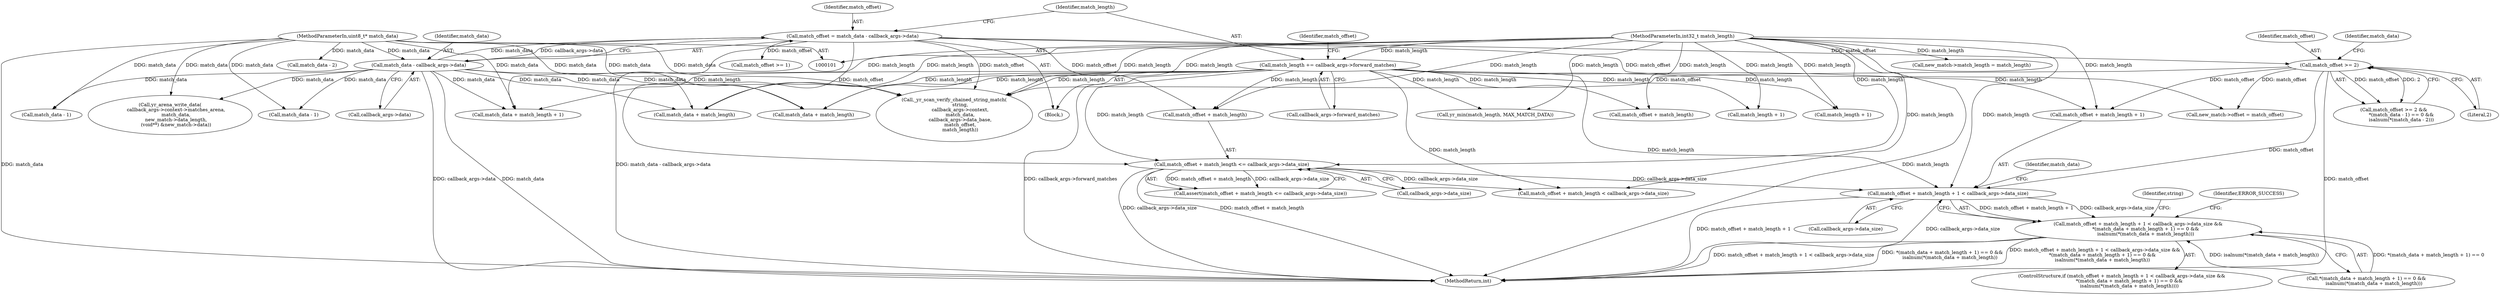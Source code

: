 digraph "0_yara_992480c30f75943e9cd6245bb2015c7737f9b661_0@pointer" {
"1000184" [label="(Call,match_offset + match_length + 1 < callback_args->data_size)"];
"1000165" [label="(Call,match_offset >= 2)"];
"1000133" [label="(Call,match_offset = match_data - callback_args->data)"];
"1000135" [label="(Call,match_data - callback_args->data)"];
"1000102" [label="(MethodParameterIn,uint8_t* match_data)"];
"1000103" [label="(MethodParameterIn,int32_t match_length)"];
"1000140" [label="(Call,match_length += callback_args->forward_matches)"];
"1000146" [label="(Call,match_offset + match_length <= callback_args->data_size)"];
"1000183" [label="(Call,match_offset + match_length + 1 < callback_args->data_size &&\n          *(match_data + match_length + 1) == 0 &&\n          isalnum(*(match_data + match_length)))"];
"1000234" [label="(Call,match_data + match_length)"];
"1000190" [label="(Call,callback_args->data_size)"];
"1000241" [label="(Identifier,string)"];
"1000136" [label="(Identifier,match_data)"];
"1000187" [label="(Call,match_length + 1)"];
"1000335" [label="(Call,new_match->match_length = match_length)"];
"1000183" [label="(Call,match_offset + match_length + 1 < callback_args->data_size &&\n          *(match_data + match_length + 1) == 0 &&\n          isalnum(*(match_data + match_length)))"];
"1000148" [label="(Identifier,match_offset)"];
"1000193" [label="(Call,*(match_data + match_length + 1) == 0 &&\n          isalnum(*(match_data + match_length)))"];
"1000184" [label="(Call,match_offset + match_length + 1 < callback_args->data_size)"];
"1000218" [label="(Call,match_data - 1)"];
"1000142" [label="(Call,callback_args->forward_matches)"];
"1000298" [label="(Call,yr_min(match_length, MAX_MATCH_DATA))"];
"1000302" [label="(Call,yr_arena_write_data(\n        callback_args->context->matches_arena,\n        match_data,\n        new_match->data_length,\n        (void**) &new_match->data))"];
"1000226" [label="(Call,match_offset + match_length)"];
"1000185" [label="(Call,match_offset + match_length + 1)"];
"1000102" [label="(MethodParameterIn,uint8_t* match_data)"];
"1000208" [label="(Identifier,ERROR_SUCCESS)"];
"1000196" [label="(Call,match_data + match_length + 1)"];
"1000133" [label="(Call,match_offset = match_data - callback_args->data)"];
"1000137" [label="(Call,callback_args->data)"];
"1000330" [label="(Call,new_match->offset = match_offset)"];
"1000166" [label="(Identifier,match_offset)"];
"1000134" [label="(Identifier,match_offset)"];
"1000140" [label="(Call,match_length += callback_args->forward_matches)"];
"1000363" [label="(MethodReturn,int)"];
"1000135" [label="(Call,match_data - callback_args->data)"];
"1000225" [label="(Call,match_offset + match_length < callback_args->data_size)"];
"1000204" [label="(Call,match_data + match_length)"];
"1000172" [label="(Identifier,match_data)"];
"1000165" [label="(Call,match_offset >= 2)"];
"1000141" [label="(Identifier,match_length)"];
"1000164" [label="(Call,match_offset >= 2 &&\n          *(match_data - 1) == 0 &&\n          isalnum(*(match_data - 2)))"];
"1000171" [label="(Call,match_data - 1)"];
"1000182" [label="(ControlStructure,if (match_offset + match_length + 1 < callback_args->data_size &&\n          *(match_data + match_length + 1) == 0 &&\n          isalnum(*(match_data + match_length))))"];
"1000150" [label="(Call,callback_args->data_size)"];
"1000106" [label="(Block,)"];
"1000198" [label="(Call,match_length + 1)"];
"1000167" [label="(Literal,2)"];
"1000145" [label="(Call,assert(match_offset + match_length <= callback_args->data_size))"];
"1000147" [label="(Call,match_offset + match_length)"];
"1000177" [label="(Call,match_data - 2)"];
"1000245" [label="(Call,_yr_scan_verify_chained_string_match(\n        string,\n        callback_args->context,\n        match_data,\n        callback_args->data_base,\n        match_offset,\n        match_length))"];
"1000103" [label="(MethodParameterIn,int32_t match_length)"];
"1000146" [label="(Call,match_offset + match_length <= callback_args->data_size)"];
"1000197" [label="(Identifier,match_data)"];
"1000213" [label="(Call,match_offset >= 1)"];
"1000184" -> "1000183"  [label="AST: "];
"1000184" -> "1000190"  [label="CFG: "];
"1000185" -> "1000184"  [label="AST: "];
"1000190" -> "1000184"  [label="AST: "];
"1000197" -> "1000184"  [label="CFG: "];
"1000183" -> "1000184"  [label="CFG: "];
"1000184" -> "1000363"  [label="DDG: match_offset + match_length + 1"];
"1000184" -> "1000363"  [label="DDG: callback_args->data_size"];
"1000184" -> "1000183"  [label="DDG: match_offset + match_length + 1"];
"1000184" -> "1000183"  [label="DDG: callback_args->data_size"];
"1000165" -> "1000184"  [label="DDG: match_offset"];
"1000103" -> "1000184"  [label="DDG: match_length"];
"1000140" -> "1000184"  [label="DDG: match_length"];
"1000146" -> "1000184"  [label="DDG: callback_args->data_size"];
"1000165" -> "1000164"  [label="AST: "];
"1000165" -> "1000167"  [label="CFG: "];
"1000166" -> "1000165"  [label="AST: "];
"1000167" -> "1000165"  [label="AST: "];
"1000172" -> "1000165"  [label="CFG: "];
"1000164" -> "1000165"  [label="CFG: "];
"1000165" -> "1000363"  [label="DDG: match_offset"];
"1000165" -> "1000164"  [label="DDG: match_offset"];
"1000165" -> "1000164"  [label="DDG: 2"];
"1000133" -> "1000165"  [label="DDG: match_offset"];
"1000165" -> "1000185"  [label="DDG: match_offset"];
"1000165" -> "1000245"  [label="DDG: match_offset"];
"1000165" -> "1000330"  [label="DDG: match_offset"];
"1000133" -> "1000106"  [label="AST: "];
"1000133" -> "1000135"  [label="CFG: "];
"1000134" -> "1000133"  [label="AST: "];
"1000135" -> "1000133"  [label="AST: "];
"1000141" -> "1000133"  [label="CFG: "];
"1000133" -> "1000363"  [label="DDG: match_data - callback_args->data"];
"1000135" -> "1000133"  [label="DDG: match_data"];
"1000135" -> "1000133"  [label="DDG: callback_args->data"];
"1000133" -> "1000146"  [label="DDG: match_offset"];
"1000133" -> "1000147"  [label="DDG: match_offset"];
"1000133" -> "1000213"  [label="DDG: match_offset"];
"1000133" -> "1000245"  [label="DDG: match_offset"];
"1000133" -> "1000330"  [label="DDG: match_offset"];
"1000135" -> "1000137"  [label="CFG: "];
"1000136" -> "1000135"  [label="AST: "];
"1000137" -> "1000135"  [label="AST: "];
"1000135" -> "1000363"  [label="DDG: match_data"];
"1000135" -> "1000363"  [label="DDG: callback_args->data"];
"1000102" -> "1000135"  [label="DDG: match_data"];
"1000135" -> "1000171"  [label="DDG: match_data"];
"1000135" -> "1000196"  [label="DDG: match_data"];
"1000135" -> "1000204"  [label="DDG: match_data"];
"1000135" -> "1000218"  [label="DDG: match_data"];
"1000135" -> "1000234"  [label="DDG: match_data"];
"1000135" -> "1000245"  [label="DDG: match_data"];
"1000135" -> "1000302"  [label="DDG: match_data"];
"1000102" -> "1000101"  [label="AST: "];
"1000102" -> "1000363"  [label="DDG: match_data"];
"1000102" -> "1000171"  [label="DDG: match_data"];
"1000102" -> "1000177"  [label="DDG: match_data"];
"1000102" -> "1000196"  [label="DDG: match_data"];
"1000102" -> "1000204"  [label="DDG: match_data"];
"1000102" -> "1000218"  [label="DDG: match_data"];
"1000102" -> "1000234"  [label="DDG: match_data"];
"1000102" -> "1000245"  [label="DDG: match_data"];
"1000102" -> "1000302"  [label="DDG: match_data"];
"1000103" -> "1000101"  [label="AST: "];
"1000103" -> "1000363"  [label="DDG: match_length"];
"1000103" -> "1000140"  [label="DDG: match_length"];
"1000103" -> "1000146"  [label="DDG: match_length"];
"1000103" -> "1000147"  [label="DDG: match_length"];
"1000103" -> "1000185"  [label="DDG: match_length"];
"1000103" -> "1000187"  [label="DDG: match_length"];
"1000103" -> "1000196"  [label="DDG: match_length"];
"1000103" -> "1000198"  [label="DDG: match_length"];
"1000103" -> "1000204"  [label="DDG: match_length"];
"1000103" -> "1000225"  [label="DDG: match_length"];
"1000103" -> "1000226"  [label="DDG: match_length"];
"1000103" -> "1000234"  [label="DDG: match_length"];
"1000103" -> "1000245"  [label="DDG: match_length"];
"1000103" -> "1000298"  [label="DDG: match_length"];
"1000103" -> "1000335"  [label="DDG: match_length"];
"1000140" -> "1000106"  [label="AST: "];
"1000140" -> "1000142"  [label="CFG: "];
"1000141" -> "1000140"  [label="AST: "];
"1000142" -> "1000140"  [label="AST: "];
"1000148" -> "1000140"  [label="CFG: "];
"1000140" -> "1000363"  [label="DDG: callback_args->forward_matches"];
"1000140" -> "1000146"  [label="DDG: match_length"];
"1000140" -> "1000147"  [label="DDG: match_length"];
"1000140" -> "1000185"  [label="DDG: match_length"];
"1000140" -> "1000187"  [label="DDG: match_length"];
"1000140" -> "1000196"  [label="DDG: match_length"];
"1000140" -> "1000198"  [label="DDG: match_length"];
"1000140" -> "1000204"  [label="DDG: match_length"];
"1000140" -> "1000225"  [label="DDG: match_length"];
"1000140" -> "1000226"  [label="DDG: match_length"];
"1000140" -> "1000234"  [label="DDG: match_length"];
"1000140" -> "1000245"  [label="DDG: match_length"];
"1000140" -> "1000298"  [label="DDG: match_length"];
"1000146" -> "1000145"  [label="AST: "];
"1000146" -> "1000150"  [label="CFG: "];
"1000147" -> "1000146"  [label="AST: "];
"1000150" -> "1000146"  [label="AST: "];
"1000145" -> "1000146"  [label="CFG: "];
"1000146" -> "1000363"  [label="DDG: callback_args->data_size"];
"1000146" -> "1000363"  [label="DDG: match_offset + match_length"];
"1000146" -> "1000145"  [label="DDG: match_offset + match_length"];
"1000146" -> "1000145"  [label="DDG: callback_args->data_size"];
"1000146" -> "1000225"  [label="DDG: callback_args->data_size"];
"1000183" -> "1000182"  [label="AST: "];
"1000183" -> "1000193"  [label="CFG: "];
"1000193" -> "1000183"  [label="AST: "];
"1000208" -> "1000183"  [label="CFG: "];
"1000241" -> "1000183"  [label="CFG: "];
"1000183" -> "1000363"  [label="DDG: match_offset + match_length + 1 < callback_args->data_size"];
"1000183" -> "1000363"  [label="DDG: *(match_data + match_length + 1) == 0 &&\n          isalnum(*(match_data + match_length))"];
"1000183" -> "1000363"  [label="DDG: match_offset + match_length + 1 < callback_args->data_size &&\n          *(match_data + match_length + 1) == 0 &&\n          isalnum(*(match_data + match_length))"];
"1000193" -> "1000183"  [label="DDG: *(match_data + match_length + 1) == 0"];
"1000193" -> "1000183"  [label="DDG: isalnum(*(match_data + match_length))"];
}
